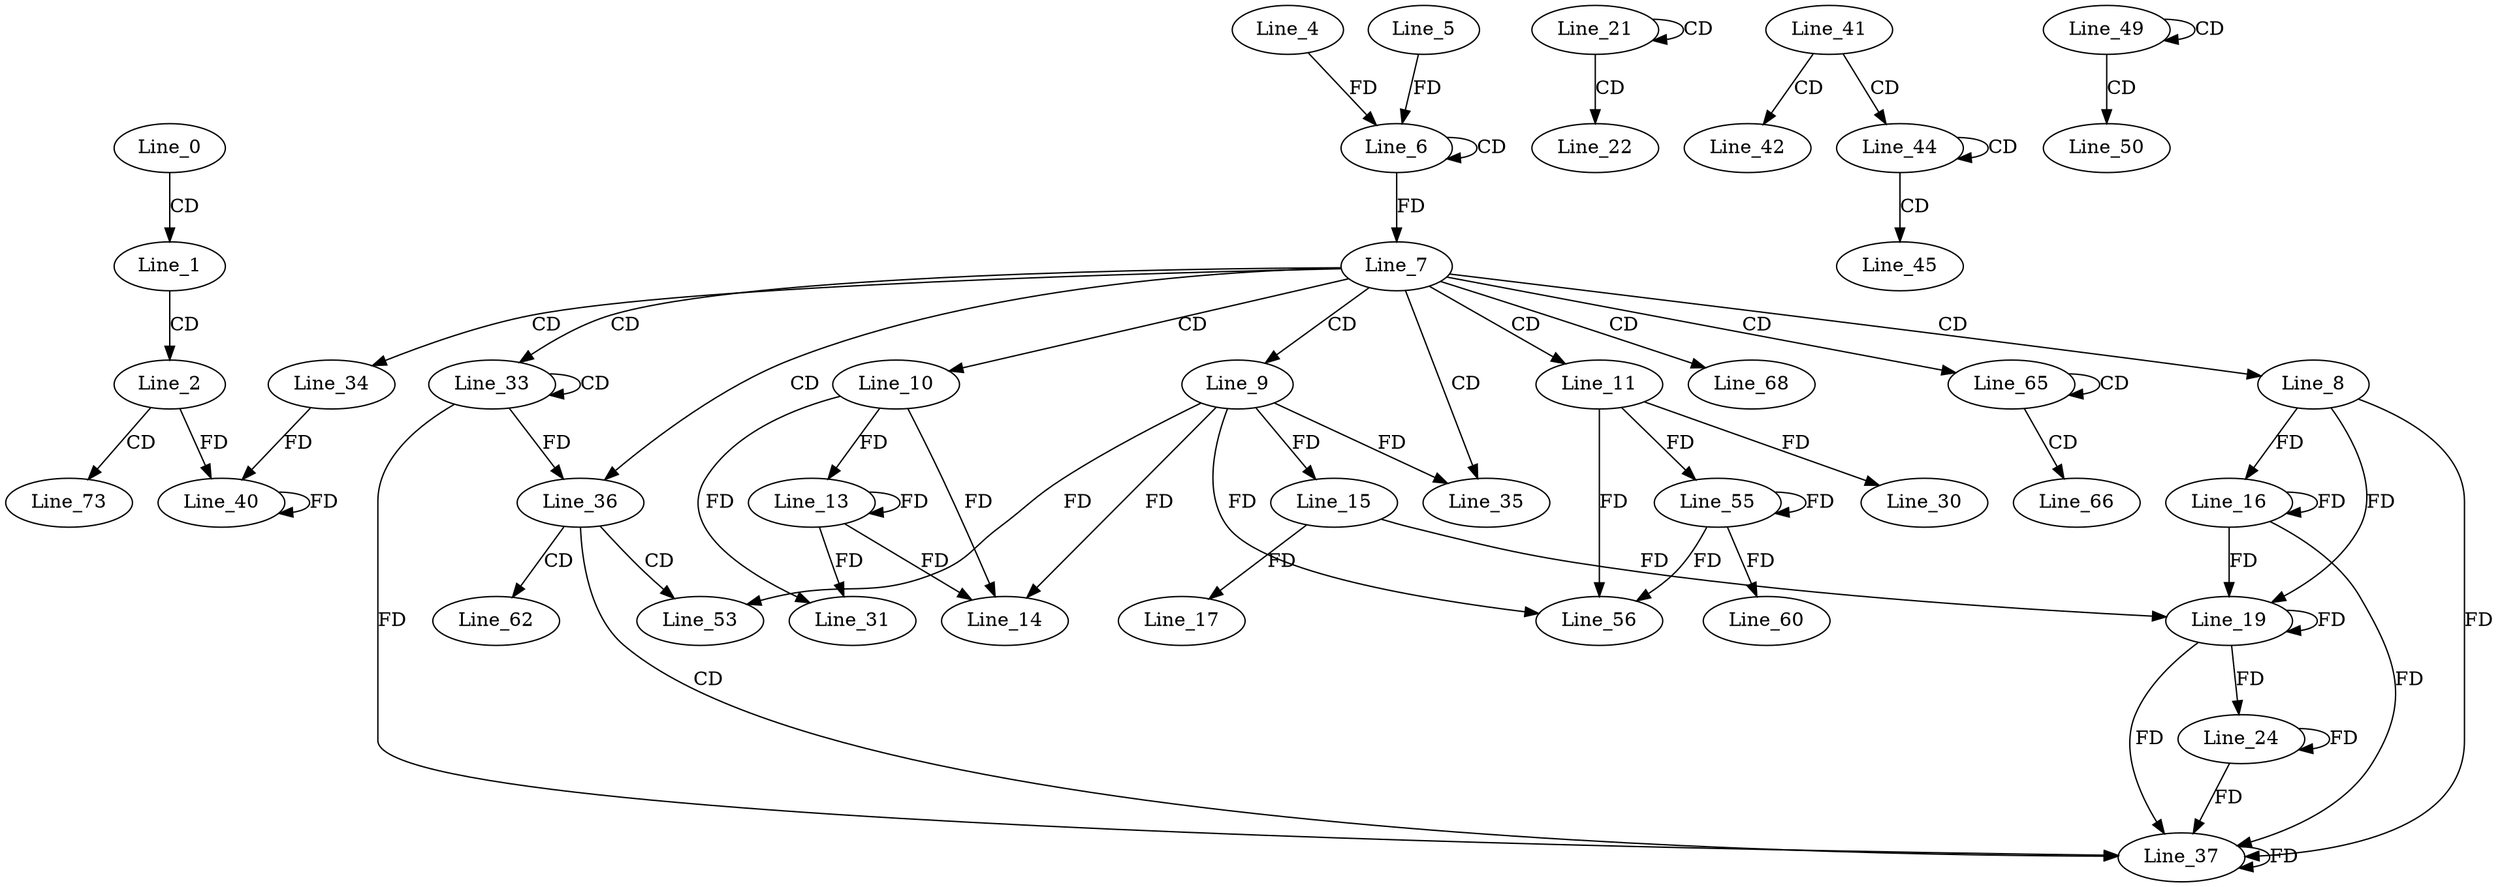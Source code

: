 digraph G {
  Line_0;
  Line_1;
  Line_2;
  Line_6;
  Line_6;
  Line_4;
  Line_5;
  Line_7;
  Line_8;
  Line_9;
  Line_10;
  Line_11;
  Line_13;
  Line_14;
  Line_15;
  Line_16;
  Line_15;
  Line_17;
  Line_19;
  Line_19;
  Line_21;
  Line_21;
  Line_22;
  Line_24;
  Line_30;
  Line_31;
  Line_33;
  Line_33;
  Line_34;
  Line_35;
  Line_36;
  Line_37;
  Line_40;
  Line_40;
  Line_41;
  Line_42;
  Line_44;
  Line_44;
  Line_45;
  Line_49;
  Line_49;
  Line_50;
  Line_53;
  Line_55;
  Line_56;
  Line_60;
  Line_62;
  Line_65;
  Line_65;
  Line_66;
  Line_68;
  Line_73;
  Line_0 -> Line_1 [ label="CD" ];
  Line_1 -> Line_2 [ label="CD" ];
  Line_6 -> Line_6 [ label="CD" ];
  Line_4 -> Line_6 [ label="FD" ];
  Line_5 -> Line_6 [ label="FD" ];
  Line_6 -> Line_7 [ label="FD" ];
  Line_7 -> Line_8 [ label="CD" ];
  Line_7 -> Line_9 [ label="CD" ];
  Line_7 -> Line_10 [ label="CD" ];
  Line_7 -> Line_11 [ label="CD" ];
  Line_10 -> Line_13 [ label="FD" ];
  Line_13 -> Line_13 [ label="FD" ];
  Line_9 -> Line_14 [ label="FD" ];
  Line_10 -> Line_14 [ label="FD" ];
  Line_13 -> Line_14 [ label="FD" ];
  Line_9 -> Line_15 [ label="FD" ];
  Line_8 -> Line_16 [ label="FD" ];
  Line_16 -> Line_16 [ label="FD" ];
  Line_15 -> Line_17 [ label="FD" ];
  Line_8 -> Line_19 [ label="FD" ];
  Line_16 -> Line_19 [ label="FD" ];
  Line_19 -> Line_19 [ label="FD" ];
  Line_15 -> Line_19 [ label="FD" ];
  Line_21 -> Line_21 [ label="CD" ];
  Line_21 -> Line_22 [ label="CD" ];
  Line_19 -> Line_24 [ label="FD" ];
  Line_24 -> Line_24 [ label="FD" ];
  Line_11 -> Line_30 [ label="FD" ];
  Line_10 -> Line_31 [ label="FD" ];
  Line_13 -> Line_31 [ label="FD" ];
  Line_7 -> Line_33 [ label="CD" ];
  Line_33 -> Line_33 [ label="CD" ];
  Line_7 -> Line_34 [ label="CD" ];
  Line_7 -> Line_35 [ label="CD" ];
  Line_9 -> Line_35 [ label="FD" ];
  Line_7 -> Line_36 [ label="CD" ];
  Line_33 -> Line_36 [ label="FD" ];
  Line_36 -> Line_37 [ label="CD" ];
  Line_8 -> Line_37 [ label="FD" ];
  Line_16 -> Line_37 [ label="FD" ];
  Line_19 -> Line_37 [ label="FD" ];
  Line_24 -> Line_37 [ label="FD" ];
  Line_37 -> Line_37 [ label="FD" ];
  Line_33 -> Line_37 [ label="FD" ];
  Line_34 -> Line_40 [ label="FD" ];
  Line_40 -> Line_40 [ label="FD" ];
  Line_2 -> Line_40 [ label="FD" ];
  Line_41 -> Line_42 [ label="CD" ];
  Line_41 -> Line_44 [ label="CD" ];
  Line_44 -> Line_44 [ label="CD" ];
  Line_44 -> Line_45 [ label="CD" ];
  Line_49 -> Line_49 [ label="CD" ];
  Line_49 -> Line_50 [ label="CD" ];
  Line_36 -> Line_53 [ label="CD" ];
  Line_9 -> Line_53 [ label="FD" ];
  Line_11 -> Line_55 [ label="FD" ];
  Line_55 -> Line_55 [ label="FD" ];
  Line_9 -> Line_56 [ label="FD" ];
  Line_11 -> Line_56 [ label="FD" ];
  Line_55 -> Line_56 [ label="FD" ];
  Line_55 -> Line_60 [ label="FD" ];
  Line_36 -> Line_62 [ label="CD" ];
  Line_7 -> Line_65 [ label="CD" ];
  Line_65 -> Line_65 [ label="CD" ];
  Line_65 -> Line_66 [ label="CD" ];
  Line_7 -> Line_68 [ label="CD" ];
  Line_2 -> Line_73 [ label="CD" ];
}
